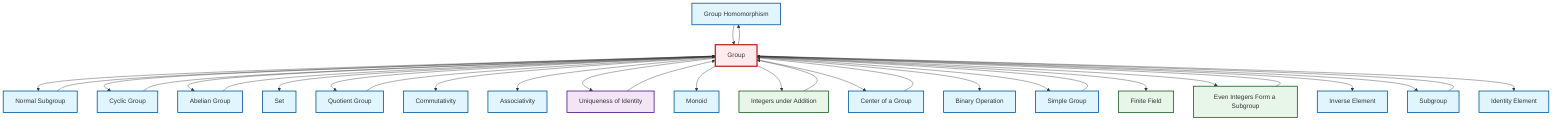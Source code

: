 graph TD
    classDef definition fill:#e1f5fe,stroke:#01579b,stroke-width:2px
    classDef theorem fill:#f3e5f5,stroke:#4a148c,stroke-width:2px
    classDef axiom fill:#fff3e0,stroke:#e65100,stroke-width:2px
    classDef example fill:#e8f5e9,stroke:#1b5e20,stroke-width:2px
    classDef current fill:#ffebee,stroke:#b71c1c,stroke-width:3px
    def-inverse-element["Inverse Element"]:::definition
    ex-finite-field["Finite Field"]:::example
    def-homomorphism["Group Homomorphism"]:::definition
    def-identity-element["Identity Element"]:::definition
    def-normal-subgroup["Normal Subgroup"]:::definition
    def-set["Set"]:::definition
    ex-even-integers-subgroup["Even Integers Form a Subgroup"]:::example
    def-center-of-group["Center of a Group"]:::definition
    def-simple-group["Simple Group"]:::definition
    def-commutativity["Commutativity"]:::definition
    def-quotient-group["Quotient Group"]:::definition
    def-group["Group"]:::definition
    def-abelian-group["Abelian Group"]:::definition
    def-associativity["Associativity"]:::definition
    def-subgroup["Subgroup"]:::definition
    def-cyclic-group["Cyclic Group"]:::definition
    def-monoid["Monoid"]:::definition
    ex-integers-addition["Integers under Addition"]:::example
    thm-unique-identity["Uniqueness of Identity"]:::theorem
    def-binary-operation["Binary Operation"]:::definition
    def-group --> def-normal-subgroup
    def-group --> def-cyclic-group
    def-group --> def-abelian-group
    def-center-of-group --> def-group
    ex-integers-addition --> def-group
    def-subgroup --> def-group
    def-normal-subgroup --> def-group
    def-group --> def-set
    def-group --> def-quotient-group
    def-group --> def-commutativity
    def-group --> def-associativity
    def-cyclic-group --> def-group
    def-group --> thm-unique-identity
    def-abelian-group --> def-group
    def-group --> def-monoid
    def-group --> ex-integers-addition
    ex-even-integers-subgroup --> def-group
    def-homomorphism --> def-group
    thm-unique-identity --> def-group
    def-quotient-group --> def-group
    def-group --> def-center-of-group
    def-group --> def-binary-operation
    def-group --> def-simple-group
    def-group --> ex-finite-field
    def-simple-group --> def-group
    def-group --> def-homomorphism
    def-group --> ex-even-integers-subgroup
    def-group --> def-inverse-element
    def-group --> def-subgroup
    def-group --> def-identity-element
    class def-group current